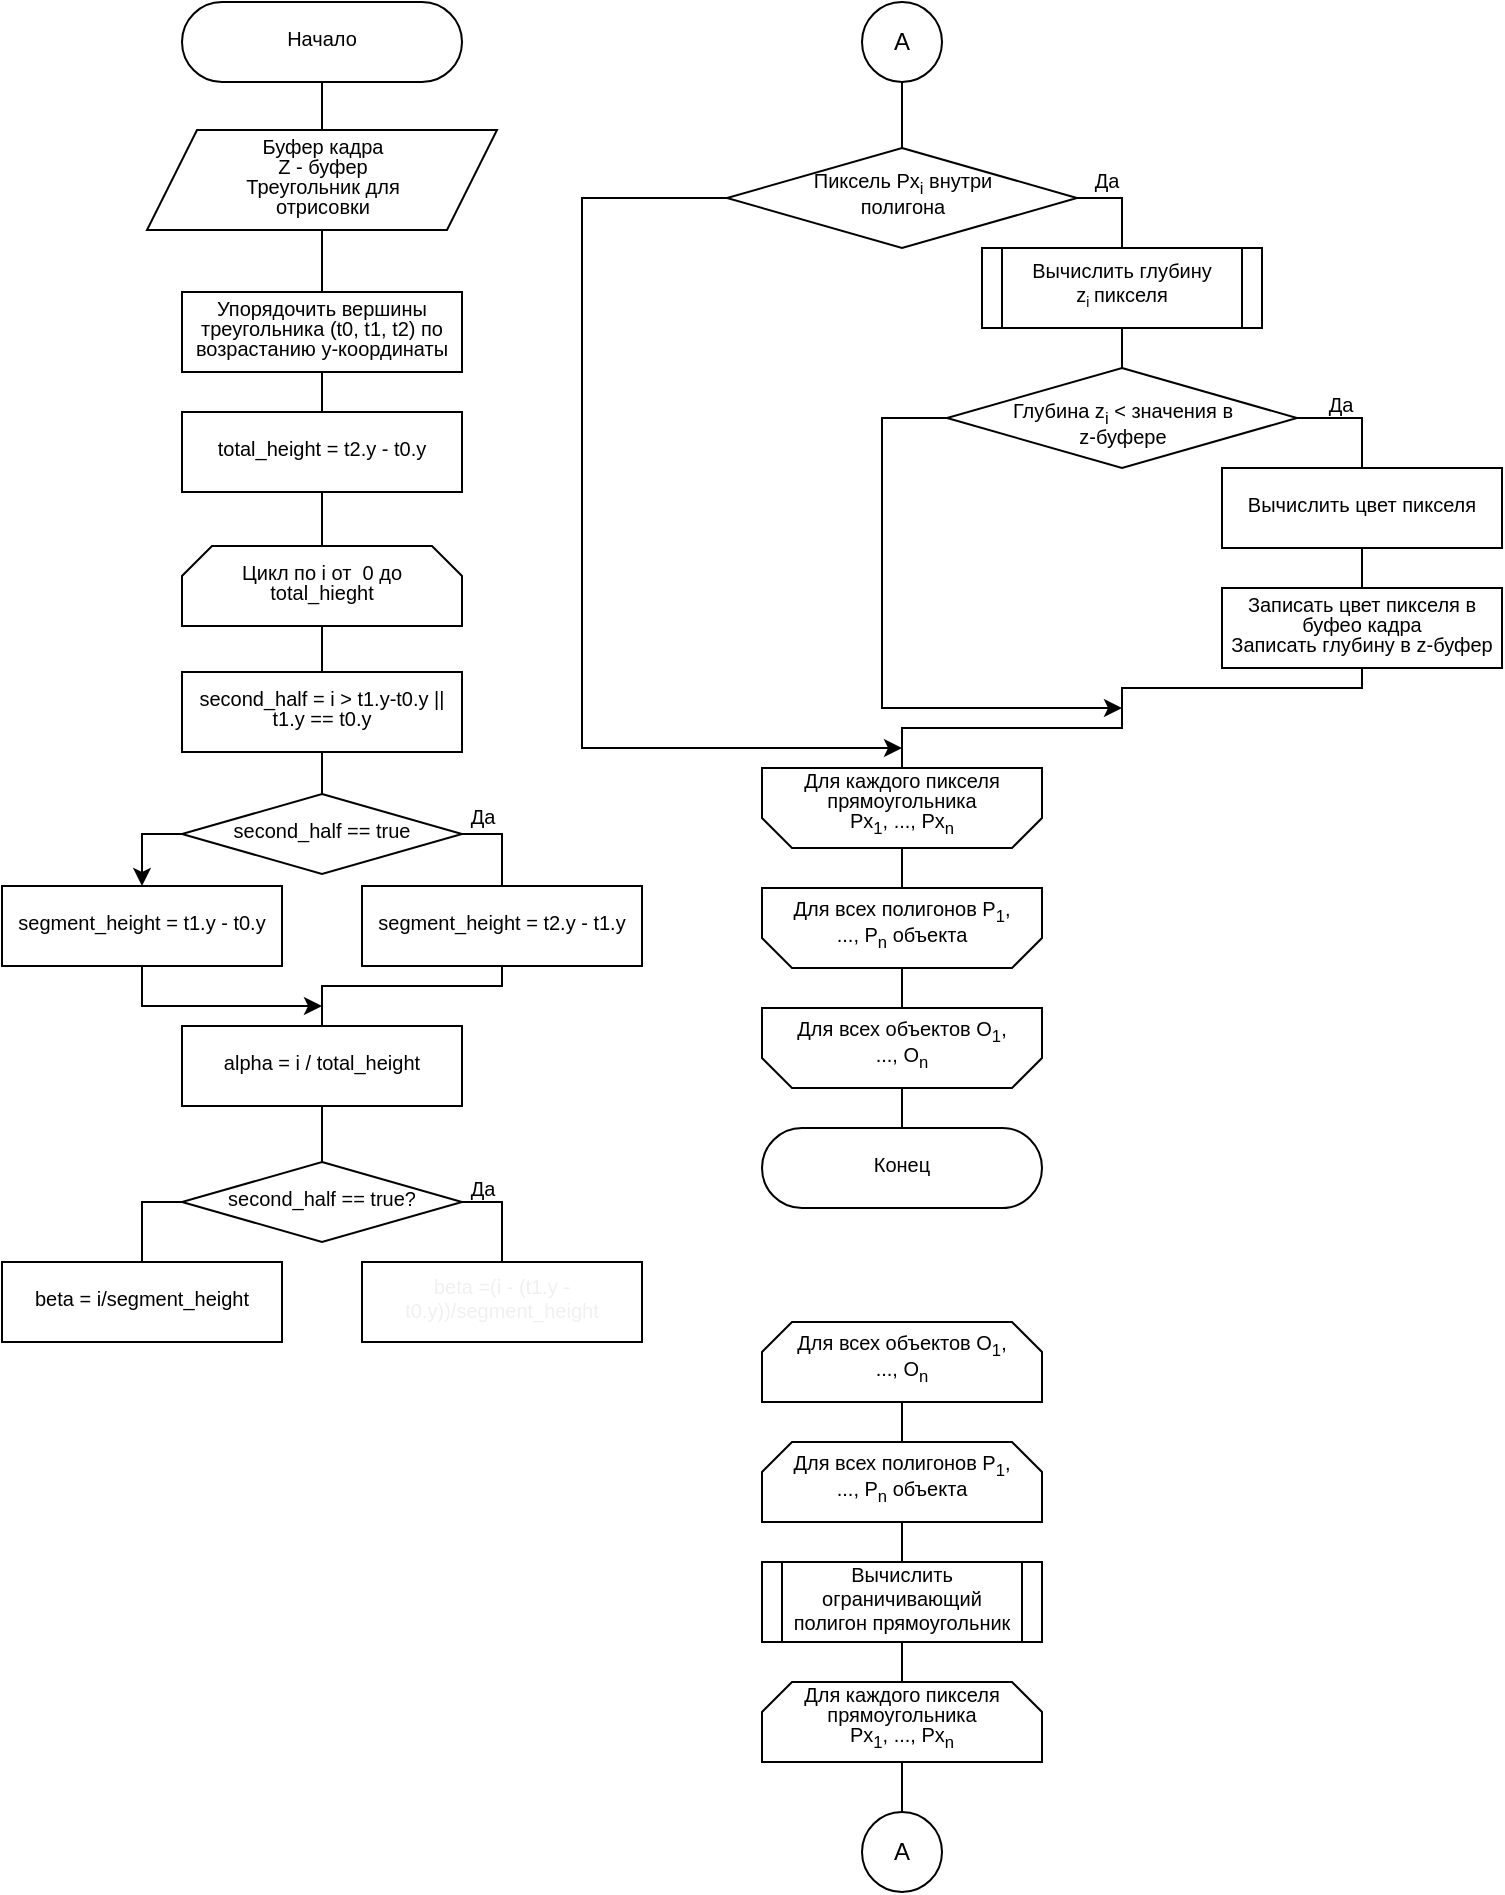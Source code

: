 <mxfile version="24.7.17">
  <diagram id="C5RBs43oDa-KdzZeNtuy" name="Page-1">
    <mxGraphModel dx="1027" dy="383" grid="1" gridSize="10" guides="1" tooltips="1" connect="1" arrows="1" fold="1" page="1" pageScale="1" pageWidth="827" pageHeight="1169" math="0" shadow="0">
      <root>
        <mxCell id="WIyWlLk6GJQsqaUBKTNV-0" />
        <mxCell id="WIyWlLk6GJQsqaUBKTNV-1" parent="WIyWlLk6GJQsqaUBKTNV-0" />
        <mxCell id="rQnEvrApPPzfNtwEVzKc-2" value="" style="edgeStyle=orthogonalEdgeStyle;rounded=0;orthogonalLoop=1;jettySize=auto;html=1;fontFamily=Helvetica;endArrow=none;endFill=0;" parent="WIyWlLk6GJQsqaUBKTNV-1" source="rQnEvrApPPzfNtwEVzKc-0" target="rQnEvrApPPzfNtwEVzKc-1" edge="1">
          <mxGeometry relative="1" as="geometry" />
        </mxCell>
        <mxCell id="rQnEvrApPPzfNtwEVzKc-0" value="&lt;p style=&quot;line-height: 1 ; font-size: 10px&quot;&gt;Начало&lt;/p&gt;" style="shape=stencil(vZXxboMgEMafhj9dUNwDLG57j9NelRTBIKv27YegWdHq1s3OmJD7Dn/3nZyRsKytoEGSUAk1EvZKkiTHkku7WrHySkp92PkwnmJoGyyMF8+gOeQCfaY1Wp2w4wczIrisUHMzZNkboS92z3CzrFBSWghXsg0yV3kLAy7ts7T3sLH8JYgay6/RoB5NepUk7z/HPj0/Bhw/yG+Indzv7nc/cOg4ftTB7QaOf49lmVXWhptlORSnUqsPebhp5siFKJRQ2oZ+dbVIwuh4bTfTwPDhLRJTulZn/OpydizpJntCgC5WCWOkZ1l9CWMBusTIgqKjgDJ4m22H2CzlPoKet5FWBoaXGlTbtiu4vOo4vm34jo7nhPQPPdN/6fmuU3bTuxgip65Mrp1ZpfGbkfa/hY2qqxtc6UUFp/o/mBM+AQ==);whiteSpace=wrap;html=1;aspect=fixed;fontFamily=Helvetica;fontSize=10;spacingBottom=4;" parent="WIyWlLk6GJQsqaUBKTNV-1" vertex="1">
          <mxGeometry x="80" y="40" width="140" height="40" as="geometry" />
        </mxCell>
        <mxCell id="rQnEvrApPPzfNtwEVzKc-1" value="&lt;p style=&quot;line-height: 1&quot;&gt;Буфер кадра&lt;br&gt;Z - буфер&lt;br&gt;Треугольник для &lt;br&gt;отрисовки&lt;/p&gt;" style="shape=stencil(tZRtboQgEIZPw99GYXuAxrb3mMXZShbBAN1tb78jaLvWjzZWjQmZd/CZF0ZgovAVNMh4ZqBGJp4Z5yUEoIG0KgmHLIXXFOZ9DL5BGZJ4AafgqDFlfHD2jFdVhg6hTIVOhTYrXlj2RHPaVxTSGkMQZY0fZO7yBANl6NvsI8G68p+DqCF+jQFdZzKpjL/+HfvwuA8438nvENu739zvduCh43yvxm0GztdjRUHK3M8tiiPI85uz76acNHNSWkurraMwjbEW4yLrnuXFNNAevFGiT9f2gt+rnD5P0+ieoJW5I3zdCP9A/HBxWMFYQ5DaelzYSdJHmxnVmQ5S76zDX1qbrseFqrMTYulRhaimizwKNw==);whiteSpace=wrap;html=1;aspect=fixed;fontFamily=Helvetica;fontSize=10;spacingBottom=4;" parent="WIyWlLk6GJQsqaUBKTNV-1" vertex="1">
          <mxGeometry x="62.5" y="104" width="175" height="50" as="geometry" />
        </mxCell>
        <mxCell id="iKR6BXr1hHKQpsy8EKb4-1" value="" style="edgeStyle=orthogonalEdgeStyle;rounded=0;orthogonalLoop=1;jettySize=auto;html=1;endArrow=none;endFill=0;fontFamily=Helvetica;exitX=0.5;exitY=1;exitDx=0;exitDy=0;" edge="1" parent="WIyWlLk6GJQsqaUBKTNV-1" source="rQnEvrApPPzfNtwEVzKc-1" target="iKR6BXr1hHKQpsy8EKb4-0">
          <mxGeometry relative="1" as="geometry">
            <mxPoint x="150" y="290" as="sourcePoint" />
          </mxGeometry>
        </mxCell>
        <mxCell id="rQnEvrApPPzfNtwEVzKc-42" value="" style="edgeStyle=orthogonalEdgeStyle;rounded=0;orthogonalLoop=1;jettySize=auto;html=1;fontFamily=Helvetica;endArrow=none;endFill=0;" parent="WIyWlLk6GJQsqaUBKTNV-1" source="rQnEvrApPPzfNtwEVzKc-39" target="rQnEvrApPPzfNtwEVzKc-41" edge="1">
          <mxGeometry relative="1" as="geometry" />
        </mxCell>
        <mxCell id="rQnEvrApPPzfNtwEVzKc-39" value="&lt;p style=&quot;line-height: 1&quot;&gt;Для всех объектов O&lt;sub&gt;1&lt;/sub&gt;, ..., O&lt;sub&gt;n&lt;/sub&gt;&lt;/p&gt;" style="strokeWidth=1;html=1;shape=stencil(rVXBUoMwFPyaXJmQ1EOPivXoxYPnlD5LpiEvE7C1f2/gwQgCbU1lmIG3C7t5ZBOYzKpCOWCCW1UCk89MCIPonmCvbbgPREHoilN5ojLta1U5yGsCj8prtTVATFV7PMBJ7+pOQtsCvK4bVm4YfwzPNKfMcrQ2iGi01YgZ8EFMaRve5V8kxpMHsjl3NVUuOJRQgx+hP829EsDES7RTepvTW4TTuKPe95rT+9+d0jinTczX478mKknXN85VRGM8WUfbLXQns4AsRVRmW5Uf9h4/7W52kB/amBwN+lDStTVjQvLuuNykU83ymRA9XeIRBtM6uybmpXsFo+1QQdwv0W8N5/Gg7tFYRYzjvxWi+oj4mrnBCi4kIuCTULToQhJDBtHDlYjSZr2U/olAi9KvowW+AQ==);whiteSpace=wrap;fontSize=10;fontFamily=Helvetica;spacingLeft=10;spacingRight=10;spacingBottom=4;aspect=fixed;" parent="WIyWlLk6GJQsqaUBKTNV-1" vertex="1">
          <mxGeometry x="370" y="700" width="140" height="40" as="geometry" />
        </mxCell>
        <mxCell id="rQnEvrApPPzfNtwEVzKc-44" value="" style="edgeStyle=orthogonalEdgeStyle;rounded=0;orthogonalLoop=1;jettySize=auto;html=1;fontFamily=Helvetica;endArrow=none;endFill=0;" parent="WIyWlLk6GJQsqaUBKTNV-1" source="rQnEvrApPPzfNtwEVzKc-41" target="rQnEvrApPPzfNtwEVzKc-43" edge="1">
          <mxGeometry relative="1" as="geometry" />
        </mxCell>
        <mxCell id="rQnEvrApPPzfNtwEVzKc-41" value="&lt;p style=&quot;line-height: 1&quot;&gt;Для всех полигонов P&lt;sub&gt;1&lt;/sub&gt;, ..., P&lt;sub&gt;n&lt;/sub&gt; объекта&lt;/p&gt;" style="strokeWidth=1;html=1;shape=stencil(rVXBUoMwFPyaXJmQ1EOPivXoxYPnlD5LpiEvE7C1f2/gwQgCbU1lmIG3C7t5ZBOYzKpCOWCCW1UCk89MCIPonmCvbbgPREHoilN5ojLta1U5yGsCj8prtTVATFV7PMBJ7+pOQtsCvK4bVm4YfwzPNKfMcrQ2iGi01YgZ8EFMaRve5V8kxpMHsjl3NVUuOJRQgx+hP829EsDES7RTepvTW4TTuKPe95rT+9+d0jinTczX478mKknXN85VRGM8WUfbLXQns4AsRVRmW5Uf9h4/7W52kB/amBwN+lDStTVjQvLuuNykU83ymRA9XeIRBtM6uybmpXsFo+1QQdwv0W8N5/Gg7tFYRYzjvxWi+oj4mrnBCi4kIuCTULToQhJDBtHDlYjSZr2U/olAi9KvowW+AQ==);whiteSpace=wrap;fontSize=10;fontFamily=Helvetica;spacingLeft=10;spacingRight=10;spacingBottom=4;aspect=fixed;" parent="WIyWlLk6GJQsqaUBKTNV-1" vertex="1">
          <mxGeometry x="370" y="760" width="140" height="40" as="geometry" />
        </mxCell>
        <mxCell id="rQnEvrApPPzfNtwEVzKc-46" value="" style="edgeStyle=orthogonalEdgeStyle;rounded=0;orthogonalLoop=1;jettySize=auto;html=1;fontFamily=Helvetica;endArrow=none;endFill=0;" parent="WIyWlLk6GJQsqaUBKTNV-1" source="rQnEvrApPPzfNtwEVzKc-43" target="rQnEvrApPPzfNtwEVzKc-45" edge="1">
          <mxGeometry relative="1" as="geometry" />
        </mxCell>
        <mxCell id="rQnEvrApPPzfNtwEVzKc-43" value="Вычислить ограничивающий полигон прямоугольник" style="shape=stencil(tVVRboQgED0Nvw1Ce4DGtvdg2Wkli0CA7ra37wiSrFHcdqvGxMx78uYN4yDhbeiEA8KoET0Q/kIYcx6ctxJCwACZLsOPNIeXHDYlFsGBjBk8C6/EQUNmQvT2BBd1jKOEMh14FQeWvxL6jO8MN2+lNQZFlDVhwlzxKCaUwbX0K4uN6b8nkUP9HiL40WRGCXv7vezD0z7CzU5+p7LF/eZ+txOeOm72atxmws39srxFpPZx8/Yg5OnD209zXDTzrrSWVluPYX6mXIRxOl7rxTgxDN6MKLQfxnZ9nG6Mfi0x4rPcCa0UjKVaDzd2Ip8m95fb2zNcNXWx3mXpoqCVqSus70nFBP+/C/4XG8utKVx1h9OyWYsSmn8fCfgB);whiteSpace=wrap;html=1;aspect=fixed;fontFamily=Helvetica;fontSize=10;spacingBottom=4;rounded=0;shadow=0;sketch=0;spacingLeft=10;spacingRight=10;" parent="WIyWlLk6GJQsqaUBKTNV-1" vertex="1">
          <mxGeometry x="370" y="820" width="140" height="40" as="geometry" />
        </mxCell>
        <mxCell id="1Z6mOhv6db1MXlQOlNxr-1" value="" style="edgeStyle=orthogonalEdgeStyle;rounded=0;orthogonalLoop=1;jettySize=auto;html=1;endArrow=none;endFill=0;fontFamily=Helvetica;" parent="WIyWlLk6GJQsqaUBKTNV-1" source="rQnEvrApPPzfNtwEVzKc-45" target="1Z6mOhv6db1MXlQOlNxr-0" edge="1">
          <mxGeometry relative="1" as="geometry" />
        </mxCell>
        <mxCell id="rQnEvrApPPzfNtwEVzKc-45" value="&lt;p style=&quot;line-height: 1&quot;&gt;Для каждого пикселя прямоугольника &lt;br&gt;Px&lt;sub&gt;1&lt;/sub&gt;, ..., Px&lt;sub&gt;n&lt;/sub&gt;&lt;/p&gt;" style="strokeWidth=1;html=1;shape=stencil(rVXBUoMwFPyaXJmQ1EOPivXoxYPnlD5LpiEvE7C1f2/gwQgCbU1lmIG3C7t5ZBOYzKpCOWCCW1UCk89MCIPonmCvbbgPREHoilN5ojLta1U5yGsCj8prtTVATFV7PMBJ7+pOQtsCvK4bVm4YfwzPNKfMcrQ2iGi01YgZ8EFMaRve5V8kxpMHsjl3NVUuOJRQgx+hP829EsDES7RTepvTW4TTuKPe95rT+9+d0jinTczX478mKknXN85VRGM8WUfbLXQns4AsRVRmW5Uf9h4/7W52kB/amBwN+lDStTVjQvLuuNykU83ymRA9XeIRBtM6uybmpXsFo+1QQdwv0W8N5/Gg7tFYRYzjvxWi+oj4mrnBCi4kIuCTULToQhJDBtHDlYjSZr2U/olAi9KvowW+AQ==);whiteSpace=wrap;fontSize=10;fontFamily=Helvetica;spacingLeft=10;spacingRight=10;spacingBottom=4;aspect=fixed;" parent="WIyWlLk6GJQsqaUBKTNV-1" vertex="1">
          <mxGeometry x="370" y="880" width="140" height="40" as="geometry" />
        </mxCell>
        <mxCell id="rQnEvrApPPzfNtwEVzKc-50" value="" style="edgeStyle=orthogonalEdgeStyle;rounded=0;orthogonalLoop=1;jettySize=auto;html=1;exitX=1;exitY=0.5;exitDx=0;exitDy=0;fontFamily=Helvetica;endArrow=none;endFill=0;" parent="WIyWlLk6GJQsqaUBKTNV-1" source="rQnEvrApPPzfNtwEVzKc-47" target="rQnEvrApPPzfNtwEVzKc-49" edge="1">
          <mxGeometry relative="1" as="geometry" />
        </mxCell>
        <mxCell id="rQnEvrApPPzfNtwEVzKc-47" value="&lt;p style=&quot;line-height: 1&quot;&gt;Пиксель Px&lt;sub&gt;i&lt;/sub&gt;&amp;nbsp;внутри полигона&lt;/p&gt;" style="shape=stencil(tZTdboQgEIWfhtsGYZu9bmz7HixOK1kEA3S3ffsdAdu1/rQxakx0zuA3B0YgvPS1aIEwakQDhD8TxiqQyitr8BX1OokHmsJrCos+Fr4FGZJ4EU6Jk4aU8cHZM1xVFTJCmRqcCl2WvxD6hGO6m5fSGoMQLOkHmbs8woQy+C39TLBc/msQtchvIIDLJpNK2Ov/sQ+P+4CLnfwOsb37zf1uBx46LvZq3GbgYj2Wl6jM/dy8PAl5fnf2w1STZt6U1tJq6zBMz1iLME7ztTyZVnQbb5To0429wM8sj5P7aRrdE7Qyd4TvEyEj1jB+uTisQKwxIbX1sLCSqI8WM6ozHcTeWQd/tDYdjwtVZwfE0qMKUU2HeRRu);whiteSpace=wrap;html=1;aspect=fixed;fontFamily=Helvetica;fontSize=10;spacingBottom=4;rounded=0;shadow=0;sketch=0;spacingLeft=20;spacingRight=20;" parent="WIyWlLk6GJQsqaUBKTNV-1" vertex="1">
          <mxGeometry x="352.5" y="113" width="175" height="50" as="geometry" />
        </mxCell>
        <mxCell id="rQnEvrApPPzfNtwEVzKc-52" value="" style="edgeStyle=orthogonalEdgeStyle;rounded=0;orthogonalLoop=1;jettySize=auto;html=1;fontFamily=Helvetica;endArrow=none;endFill=0;" parent="WIyWlLk6GJQsqaUBKTNV-1" source="rQnEvrApPPzfNtwEVzKc-49" target="rQnEvrApPPzfNtwEVzKc-51" edge="1">
          <mxGeometry relative="1" as="geometry" />
        </mxCell>
        <mxCell id="rQnEvrApPPzfNtwEVzKc-49" value="Вычислить глубину z&lt;span style=&quot;font-size: 8.333px;&quot;&gt;&lt;sub&gt;i&lt;/sub&gt;&amp;nbsp;&lt;/span&gt;&lt;font style=&quot;font-size: 10px;&quot;&gt;пикселя&lt;/font&gt;" style="shape=stencil(tVVRboQgED0Nvw1Ce4DGtvdg2Wkli0CA7ra37wiSrFHcdqvGxMx78uYN4yDhbeiEA8KoET0Q/kIYcx6ctxJCwACZLsOPNIeXHDYlFsGBjBk8C6/EQUNmQvT2BBd1jKOEMh14FQeWvxL6jO8MN2+lNQZFlDVhwlzxKCaUwbX0K4uN6b8nkUP9HiL40WRGCXv7vezD0z7CzU5+p7LF/eZ+txOeOm72atxmws39srxFpPZx8/Yg5OnD209zXDTzrrSWVluPYX6mXIRxOl7rxTgxDN6MKLQfxnZ9nG6Mfi0x4rPcCa0UjKVaDzd2Ip8m95fb2zNcNXWx3mXpoqCVqSus70nFBP+/C/4XG8utKVx1h9OyWYsSmn8fCfgB);whiteSpace=wrap;html=1;aspect=fixed;fontFamily=Helvetica;fontSize=10;spacingBottom=4;rounded=0;shadow=0;sketch=0;spacingLeft=10;spacingRight=10;" parent="WIyWlLk6GJQsqaUBKTNV-1" vertex="1">
          <mxGeometry x="480" y="163" width="140" height="40" as="geometry" />
        </mxCell>
        <mxCell id="rQnEvrApPPzfNtwEVzKc-54" value="" style="edgeStyle=orthogonalEdgeStyle;rounded=0;orthogonalLoop=1;jettySize=auto;html=1;exitX=1;exitY=0.5;exitDx=0;exitDy=0;fontFamily=Helvetica;endArrow=none;endFill=0;" parent="WIyWlLk6GJQsqaUBKTNV-1" source="rQnEvrApPPzfNtwEVzKc-51" target="rQnEvrApPPzfNtwEVzKc-53" edge="1">
          <mxGeometry relative="1" as="geometry" />
        </mxCell>
        <mxCell id="rQnEvrApPPzfNtwEVzKc-51" value="&lt;p style=&quot;line-height: 1&quot;&gt;&lt;br&gt;Глубина z&lt;span style=&quot;&quot;&gt;&lt;sub&gt;i&lt;/sub&gt;&amp;nbsp;&amp;lt; значения в &lt;br&gt;z-буфере&lt;/span&gt;&lt;/p&gt;" style="shape=stencil(tZTdboQgEIWfhtsGYZu9bmz7HixOK1kEA3S3ffsdAdu1/rQxakx0zuA3B0YgvPS1aIEwakQDhD8TxiqQyitr8BX1OokHmsJrCos+Fr4FGZJ4EU6Jk4aU8cHZM1xVFTJCmRqcCl2WvxD6hGO6m5fSGoMQLOkHmbs8woQy+C39TLBc/msQtchvIIDLJpNK2Ov/sQ+P+4CLnfwOsb37zf1uBx46LvZq3GbgYj2Wl6jM/dy8PAl5fnf2w1STZt6U1tJq6zBMz1iLME7ztTyZVnQbb5To0429wM8sj5P7aRrdE7Qyd4TvEyEj1jB+uTisQKwxIbX1sLCSqI8WM6ozHcTeWQd/tDYdjwtVZwfE0qMKUU2HeRRu);whiteSpace=wrap;html=1;aspect=fixed;fontFamily=Helvetica;fontSize=10;spacingBottom=4;rounded=0;shadow=0;sketch=0;spacingLeft=20;spacingRight=20;" parent="WIyWlLk6GJQsqaUBKTNV-1" vertex="1">
          <mxGeometry x="462.5" y="223" width="175" height="50" as="geometry" />
        </mxCell>
        <mxCell id="rQnEvrApPPzfNtwEVzKc-56" value="" style="edgeStyle=orthogonalEdgeStyle;rounded=0;orthogonalLoop=1;jettySize=auto;html=1;fontFamily=Helvetica;endArrow=none;endFill=0;" parent="WIyWlLk6GJQsqaUBKTNV-1" source="rQnEvrApPPzfNtwEVzKc-53" target="rQnEvrApPPzfNtwEVzKc-55" edge="1">
          <mxGeometry relative="1" as="geometry" />
        </mxCell>
        <mxCell id="rQnEvrApPPzfNtwEVzKc-53" value="&lt;p style=&quot;line-height: 1&quot;&gt;Вычислить цвет пикселя&lt;/p&gt;" style="shape=stencil(tVTRboMwDPyavFYh2T5gYtt/pKlXotIkcrJ1/fuaGKQiBq0mQEjgu3B3Bhyh69SYCEJJb84g9LtQKmKwkBLdEdww9iK5vHBZDbVJEWxm8MegM/sWmEkZwwku7pB7CecbQJc7Vn8I+UZrulPXNnhPIi74NGLueBIzztOz8pfFevvrqIqkf4YM2IdkVKjP52V3r9sIVxvlHcsO6VfPu57wOHG11YdbTbj6v6yuCZn7uXW9N/Z0xPDtD3+G+XJta0MbkEq+Fi+htOyP5Wai6QZvQgw0dmO7PE4PRn/OmPCJd0FnGqZWA8KDN8G7yYLr7IJiPXEoKG99BbgB);whiteSpace=wrap;html=1;aspect=fixed;fontFamily=Helvetica;fontSize=10;spacingBottom=4;" parent="WIyWlLk6GJQsqaUBKTNV-1" vertex="1">
          <mxGeometry x="600" y="273" width="140" height="40" as="geometry" />
        </mxCell>
        <mxCell id="rQnEvrApPPzfNtwEVzKc-55" value="&lt;p style=&quot;line-height: 1&quot;&gt;Записать цвет пикселя в буфео кадра&lt;br&gt;Записать глубину в z-буфер&lt;/p&gt;" style="shape=stencil(tVTRboMwDPyavFYh2T5gYtt/pKlXotIkcrJ1/fuaGKQiBq0mQEjgu3B3Bhyh69SYCEJJb84g9LtQKmKwkBLdEdww9iK5vHBZDbVJEWxm8MegM/sWmEkZwwku7pB7CecbQJc7Vn8I+UZrulPXNnhPIi74NGLueBIzztOz8pfFevvrqIqkf4YM2IdkVKjP52V3r9sIVxvlHcsO6VfPu57wOHG11YdbTbj6v6yuCZn7uXW9N/Z0xPDtD3+G+XJta0MbkEq+Fi+htOyP5Wai6QZvQgw0dmO7PE4PRn/OmPCJd0FnGqZWA8KDN8G7yYLr7IJiPXEoKG99BbgB);whiteSpace=wrap;html=1;aspect=fixed;fontFamily=Helvetica;fontSize=10;spacingBottom=4;" parent="WIyWlLk6GJQsqaUBKTNV-1" vertex="1">
          <mxGeometry x="600" y="333" width="140" height="40" as="geometry" />
        </mxCell>
        <mxCell id="rQnEvrApPPzfNtwEVzKc-59" value="" style="edgeStyle=orthogonalEdgeStyle;rounded=0;orthogonalLoop=1;jettySize=auto;html=1;fontFamily=Helvetica;endArrow=none;endFill=0;" parent="WIyWlLk6GJQsqaUBKTNV-1" source="rQnEvrApPPzfNtwEVzKc-57" target="rQnEvrApPPzfNtwEVzKc-58" edge="1">
          <mxGeometry relative="1" as="geometry" />
        </mxCell>
        <mxCell id="rQnEvrApPPzfNtwEVzKc-57" value="&lt;p style=&quot;line-height: 1&quot;&gt;Для каждого пикселя прямоугольника&lt;br&gt;Px&lt;sub&gt;1&lt;/sub&gt;, ..., Px&lt;sub&gt;n&lt;/sub&gt;&lt;br&gt;&lt;/p&gt;" style="strokeWidth=1;html=1;shape=stencil(rVTBUoMwEP2aXJmQtDN6dBCPvXjwnNJVMk2zTMBW/96FBS0itEYZZmDfwnt52d0IndWlqUAo6c0BhL4XSjnEKvc7eiO4ZGwlOTxxmA6xqSsoGgaPJlizdcCZugm4h5PdNT2F9SUE27RZnQt5R9+0t84K9J5ILPp6lDnLE5mxnv6Vb0wmkzXLvPcxRxUpHKCBMEK/rG0YEOohWim9TukxQmnsaNC9pPT0e6U0TimP2T35rVDJzZU7uIkwJpPbaLkZdzojZK5FdbY1xf4l4CvNy0+LfLbOFegwUMjPTkwoLftr2WRl2vGZJIb0AY8w20BLzAOBs/6M4HOs/49CrSM41LiIq5h1/J0ixkjhsIaFehI+KWmHzvQRdRAGuNBgfNTO9e6EoEP52O+ADw==);whiteSpace=wrap;fontSize=10;fontFamily=Helvetica;spacingLeft=10;spacingRight=10;spacingBottom=4;aspect=fixed;" parent="WIyWlLk6GJQsqaUBKTNV-1" vertex="1">
          <mxGeometry x="370" y="423" width="140" height="40" as="geometry" />
        </mxCell>
        <mxCell id="rQnEvrApPPzfNtwEVzKc-61" value="" style="edgeStyle=orthogonalEdgeStyle;rounded=0;orthogonalLoop=1;jettySize=auto;html=1;fontFamily=Helvetica;endArrow=none;endFill=0;" parent="WIyWlLk6GJQsqaUBKTNV-1" source="rQnEvrApPPzfNtwEVzKc-58" target="rQnEvrApPPzfNtwEVzKc-60" edge="1">
          <mxGeometry relative="1" as="geometry" />
        </mxCell>
        <mxCell id="rQnEvrApPPzfNtwEVzKc-58" value="&lt;p style=&quot;line-height: 1&quot;&gt;Для всех полигонов P&lt;sub&gt;1&lt;/sub&gt;, ..., P&lt;sub&gt;n&lt;/sub&gt;&amp;nbsp;объекта&lt;br&gt;&lt;/p&gt;" style="strokeWidth=1;html=1;shape=stencil(rVTBUoMwEP2aXJmQtDN6dBCPvXjwnNJVMk2zTMBW/96FBS0itEYZZmDfwnt52d0IndWlqUAo6c0BhL4XSjnEKvc7eiO4ZGwlOTxxmA6xqSsoGgaPJlizdcCZugm4h5PdNT2F9SUE27RZnQt5R9+0t84K9J5ILPp6lDnLE5mxnv6Vb0wmkzXLvPcxRxUpHKCBMEK/rG0YEOohWim9TukxQmnsaNC9pPT0e6U0TimP2T35rVDJzZU7uIkwJpPbaLkZdzojZK5FdbY1xf4l4CvNy0+LfLbOFegwUMjPTkwoLftr2WRl2vGZJIb0AY8w20BLzAOBs/6M4HOs/49CrSM41LiIq5h1/J0ixkjhsIaFehI+KWmHzvQRdRAGuNBgfNTO9e6EoEP52O+ADw==);whiteSpace=wrap;fontSize=10;fontFamily=Helvetica;spacingLeft=10;spacingRight=10;spacingBottom=4;aspect=fixed;" parent="WIyWlLk6GJQsqaUBKTNV-1" vertex="1">
          <mxGeometry x="370" y="483" width="140" height="40" as="geometry" />
        </mxCell>
        <mxCell id="rQnEvrApPPzfNtwEVzKc-67" value="" style="edgeStyle=orthogonalEdgeStyle;rounded=0;orthogonalLoop=1;jettySize=auto;html=1;fontFamily=Helvetica;endArrow=none;endFill=0;" parent="WIyWlLk6GJQsqaUBKTNV-1" source="rQnEvrApPPzfNtwEVzKc-60" target="rQnEvrApPPzfNtwEVzKc-66" edge="1">
          <mxGeometry relative="1" as="geometry" />
        </mxCell>
        <mxCell id="rQnEvrApPPzfNtwEVzKc-60" value="&lt;p style=&quot;line-height: 1&quot;&gt;Для всех объектов O&lt;sub&gt;1&lt;/sub&gt;, ..., O&lt;sub&gt;n&lt;/sub&gt;&lt;br&gt;&lt;/p&gt;" style="strokeWidth=1;html=1;shape=stencil(rVTBUoMwEP2aXJmQtDN6dBCPvXjwnNJVMk2zTMBW/96FBS0itEYZZmDfwnt52d0IndWlqUAo6c0BhL4XSjnEKvc7eiO4ZGwlOTxxmA6xqSsoGgaPJlizdcCZugm4h5PdNT2F9SUE27RZnQt5R9+0t84K9J5ILPp6lDnLE5mxnv6Vb0wmkzXLvPcxRxUpHKCBMEK/rG0YEOohWim9TukxQmnsaNC9pPT0e6U0TimP2T35rVDJzZU7uIkwJpPbaLkZdzojZK5FdbY1xf4l4CvNy0+LfLbOFegwUMjPTkwoLftr2WRl2vGZJIb0AY8w20BLzAOBs/6M4HOs/49CrSM41LiIq5h1/J0ixkjhsIaFehI+KWmHzvQRdRAGuNBgfNTO9e6EoEP52O+ADw==);whiteSpace=wrap;fontSize=10;fontFamily=Helvetica;spacingLeft=10;spacingRight=10;spacingBottom=4;aspect=fixed;" parent="WIyWlLk6GJQsqaUBKTNV-1" vertex="1">
          <mxGeometry x="370" y="543" width="140" height="40" as="geometry" />
        </mxCell>
        <mxCell id="rQnEvrApPPzfNtwEVzKc-63" value="" style="endArrow=none;html=1;rounded=0;entryX=0;entryY=0.5;entryDx=0;entryDy=0;fontFamily=Helvetica;startArrow=classic;startFill=1;" parent="WIyWlLk6GJQsqaUBKTNV-1" target="rQnEvrApPPzfNtwEVzKc-51" edge="1">
          <mxGeometry width="50" height="50" relative="1" as="geometry">
            <mxPoint x="550" y="393" as="sourcePoint" />
            <mxPoint x="570" y="483" as="targetPoint" />
            <Array as="points">
              <mxPoint x="430" y="393" />
              <mxPoint x="430" y="248" />
            </Array>
          </mxGeometry>
        </mxCell>
        <mxCell id="rQnEvrApPPzfNtwEVzKc-64" value="" style="endArrow=none;html=1;rounded=0;entryX=0;entryY=0.5;entryDx=0;entryDy=0;fontFamily=Helvetica;endFill=0;startArrow=classic;startFill=1;" parent="WIyWlLk6GJQsqaUBKTNV-1" target="rQnEvrApPPzfNtwEVzKc-47" edge="1">
          <mxGeometry width="50" height="50" relative="1" as="geometry">
            <mxPoint x="440" y="413" as="sourcePoint" />
            <mxPoint x="390" y="373" as="targetPoint" />
            <Array as="points">
              <mxPoint x="280" y="413" />
              <mxPoint x="280" y="138" />
            </Array>
          </mxGeometry>
        </mxCell>
        <mxCell id="rQnEvrApPPzfNtwEVzKc-66" value="&lt;p style=&quot;line-height: 1 ; font-size: 10px&quot;&gt;Конец&lt;/p&gt;" style="shape=stencil(vZVhboMwDIVPk59MgbADTGy7h0tdiBoSFLJCb7+QgNZAYesGQwj07PD5mRhBWNaUUCNJqIQKCXslSYLyaK82VHqdUi9bL+NRQ1NjbnzwAprDQaDPNEarM7b8aAYElyVqbvoseyP0xa7pT5blSkoL4Uo2QeYmb2HApX2Wdh42lL8Gqrb8Cg3qwaSPkuT959in533A8U5+Q+zofnO/24FDx/FeG7cZOP49lmU2sjTcLDtAfi60+rBf2j0zJy5EroTSVvq7q0USRodjvZka+g9vlhjTlbrgV5eTbUlX2SMCdL5IGJSeZPU11AJ0gZEFRScBRfA2mxaxnoe7CDreRFoZ6F9qUG3druDypuP4vuEHOp4S0j/0TP+l54d22U3vbIhcdGFy7cwqjd+MtP8trFRdXOBKzyq4qP9/ucAn);whiteSpace=wrap;html=1;aspect=fixed;fontFamily=Helvetica;fontSize=10;spacingBottom=4;" parent="WIyWlLk6GJQsqaUBKTNV-1" vertex="1">
          <mxGeometry x="370" y="603" width="140" height="40" as="geometry" />
        </mxCell>
        <mxCell id="2rqGu9M1nMmLP8H245KY-0" value="&lt;font style=&quot;font-size: 10px;&quot;&gt;Да&lt;/font&gt;" style="text;html=1;align=center;verticalAlign=middle;resizable=0;points=[];autosize=1;strokeColor=none;fillColor=none;fontFamily=Helvetica;" parent="WIyWlLk6GJQsqaUBKTNV-1" vertex="1">
          <mxGeometry x="522" y="114" width="40" height="30" as="geometry" />
        </mxCell>
        <mxCell id="2rqGu9M1nMmLP8H245KY-1" value="&lt;font style=&quot;font-size: 10px;&quot;&gt;Да&lt;/font&gt;" style="text;html=1;align=center;verticalAlign=middle;resizable=0;points=[];autosize=1;strokeColor=none;fillColor=none;fontFamily=Helvetica;" parent="WIyWlLk6GJQsqaUBKTNV-1" vertex="1">
          <mxGeometry x="639" y="226" width="40" height="30" as="geometry" />
        </mxCell>
        <mxCell id="2rqGu9M1nMmLP8H245KY-2" value="" style="endArrow=none;html=1;rounded=0;entryX=0.5;entryY=1;entryDx=0;entryDy=0;exitX=0.5;exitY=0;exitDx=0;exitDy=0;exitPerimeter=0;fontFamily=Helvetica;" parent="WIyWlLk6GJQsqaUBKTNV-1" source="rQnEvrApPPzfNtwEVzKc-57" target="rQnEvrApPPzfNtwEVzKc-55" edge="1">
          <mxGeometry width="50" height="50" relative="1" as="geometry">
            <mxPoint x="500" y="473" as="sourcePoint" />
            <mxPoint x="550" y="423" as="targetPoint" />
            <Array as="points">
              <mxPoint x="440" y="403" />
              <mxPoint x="550" y="403" />
              <mxPoint x="550" y="383" />
              <mxPoint x="670" y="383" />
            </Array>
          </mxGeometry>
        </mxCell>
        <mxCell id="1Z6mOhv6db1MXlQOlNxr-0" value="A" style="ellipse;whiteSpace=wrap;html=1;aspect=fixed;fillColor=none;fontFamily=Helvetica;" parent="WIyWlLk6GJQsqaUBKTNV-1" vertex="1">
          <mxGeometry x="420" y="945" width="40" height="40" as="geometry" />
        </mxCell>
        <mxCell id="1Z6mOhv6db1MXlQOlNxr-4" value="" style="edgeStyle=orthogonalEdgeStyle;rounded=0;orthogonalLoop=1;jettySize=auto;html=1;endArrow=none;endFill=0;fontFamily=Helvetica;" parent="WIyWlLk6GJQsqaUBKTNV-1" source="1Z6mOhv6db1MXlQOlNxr-2" target="rQnEvrApPPzfNtwEVzKc-47" edge="1">
          <mxGeometry relative="1" as="geometry" />
        </mxCell>
        <mxCell id="1Z6mOhv6db1MXlQOlNxr-2" value="A" style="ellipse;whiteSpace=wrap;html=1;aspect=fixed;fillColor=none;fontFamily=Helvetica;" parent="WIyWlLk6GJQsqaUBKTNV-1" vertex="1">
          <mxGeometry x="420" y="40" width="40" height="40" as="geometry" />
        </mxCell>
        <mxCell id="iKR6BXr1hHKQpsy8EKb4-3" value="" style="edgeStyle=orthogonalEdgeStyle;rounded=0;orthogonalLoop=1;jettySize=auto;html=1;endArrow=none;endFill=0;fontFamily=Helvetica;" edge="1" parent="WIyWlLk6GJQsqaUBKTNV-1" source="iKR6BXr1hHKQpsy8EKb4-0" target="iKR6BXr1hHKQpsy8EKb4-2">
          <mxGeometry relative="1" as="geometry" />
        </mxCell>
        <mxCell id="iKR6BXr1hHKQpsy8EKb4-0" value="&lt;p style=&quot;line-height: 1&quot;&gt;Упорядочить вершины треугольника (t0, t1, t2) по возрастанию y-координаты&lt;/p&gt;" style="shape=stencil(tVTRboMwDPyavFYh2T5gYtt/pKlXotIkcrJ1/fuaGKQiBq0mQEjgu3B3Bhyh69SYCEJJb84g9LtQKmKwkBLdEdww9iK5vHBZDbVJEWxm8MegM/sWmEkZwwku7pB7CecbQJc7Vn8I+UZrulPXNnhPIi74NGLueBIzztOz8pfFevvrqIqkf4YM2IdkVKjP52V3r9sIVxvlHcsO6VfPu57wOHG11YdbTbj6v6yuCZn7uXW9N/Z0xPDtD3+G+XJta0MbkEq+Fi+htOyP5Wai6QZvQgw0dmO7PE4PRn/OmPCJd0FnGqZWA8KDN8G7yYLr7IJiPXEoKG99BbgB);whiteSpace=wrap;html=1;aspect=fixed;fontFamily=Helvetica;fontSize=10;spacingBottom=4;" vertex="1" parent="WIyWlLk6GJQsqaUBKTNV-1">
          <mxGeometry x="80" y="185" width="140" height="40" as="geometry" />
        </mxCell>
        <mxCell id="iKR6BXr1hHKQpsy8EKb4-5" value="" style="edgeStyle=orthogonalEdgeStyle;rounded=0;orthogonalLoop=1;jettySize=auto;html=1;endArrow=none;endFill=0;fontFamily=Helvetica;" edge="1" parent="WIyWlLk6GJQsqaUBKTNV-1" source="iKR6BXr1hHKQpsy8EKb4-2" target="iKR6BXr1hHKQpsy8EKb4-4">
          <mxGeometry relative="1" as="geometry" />
        </mxCell>
        <mxCell id="iKR6BXr1hHKQpsy8EKb4-2" value="&lt;p style=&quot;line-height: 1&quot;&gt;total_height = t2.y - t0.y&lt;/p&gt;" style="shape=stencil(tVTRboMwDPyavFYh2T5gYtt/pKlXotIkcrJ1/fuaGKQiBq0mQEjgu3B3Bhyh69SYCEJJb84g9LtQKmKwkBLdEdww9iK5vHBZDbVJEWxm8MegM/sWmEkZwwku7pB7CecbQJc7Vn8I+UZrulPXNnhPIi74NGLueBIzztOz8pfFevvrqIqkf4YM2IdkVKjP52V3r9sIVxvlHcsO6VfPu57wOHG11YdbTbj6v6yuCZn7uXW9N/Z0xPDtD3+G+XJta0MbkEq+Fi+htOyP5Wai6QZvQgw0dmO7PE4PRn/OmPCJd0FnGqZWA8KDN8G7yYLr7IJiPXEoKG99BbgB);whiteSpace=wrap;html=1;aspect=fixed;fontFamily=Helvetica;fontSize=10;spacingBottom=4;" vertex="1" parent="WIyWlLk6GJQsqaUBKTNV-1">
          <mxGeometry x="80" y="245" width="140" height="40" as="geometry" />
        </mxCell>
        <mxCell id="iKR6BXr1hHKQpsy8EKb4-8" value="" style="edgeStyle=orthogonalEdgeStyle;rounded=0;orthogonalLoop=1;jettySize=auto;html=1;endArrow=none;endFill=0;fontFamily=Helvetica;" edge="1" parent="WIyWlLk6GJQsqaUBKTNV-1" source="iKR6BXr1hHKQpsy8EKb4-4" target="iKR6BXr1hHKQpsy8EKb4-7">
          <mxGeometry relative="1" as="geometry" />
        </mxCell>
        <mxCell id="iKR6BXr1hHKQpsy8EKb4-4" value="&lt;p style=&quot;line-height: 1&quot;&gt;Цикл по i от&amp;nbsp; 0 до total_hieght&lt;/p&gt;" style="strokeWidth=1;html=1;shape=stencil(rVXBUoMwFPyaXJmQ1EOPivXoxYPnlD5LpiEvE7C1f2/gwQgCbU1lmIG3C7t5ZBOYzKpCOWCCW1UCk89MCIPonmCvbbgPREHoilN5ojLta1U5yGsCj8prtTVATFV7PMBJ7+pOQtsCvK4bVm4YfwzPNKfMcrQ2iGi01YgZ8EFMaRve5V8kxpMHsjl3NVUuOJRQgx+hP829EsDES7RTepvTW4TTuKPe95rT+9+d0jinTczX478mKknXN85VRGM8WUfbLXQns4AsRVRmW5Uf9h4/7W52kB/amBwN+lDStTVjQvLuuNykU83ymRA9XeIRBtM6uybmpXsFo+1QQdwv0W8N5/Gg7tFYRYzjvxWi+oj4mrnBCi4kIuCTULToQhJDBtHDlYjSZr2U/olAi9KvowW+AQ==);whiteSpace=wrap;fontSize=10;fontFamily=Helvetica;spacingLeft=10;spacingRight=10;spacingBottom=4;aspect=fixed;" vertex="1" parent="WIyWlLk6GJQsqaUBKTNV-1">
          <mxGeometry x="80" y="312" width="140" height="40" as="geometry" />
        </mxCell>
        <mxCell id="iKR6BXr1hHKQpsy8EKb4-10" value="" style="edgeStyle=orthogonalEdgeStyle;rounded=0;orthogonalLoop=1;jettySize=auto;html=1;endArrow=none;endFill=0;fontFamily=Helvetica;" edge="1" parent="WIyWlLk6GJQsqaUBKTNV-1" source="iKR6BXr1hHKQpsy8EKb4-7" target="iKR6BXr1hHKQpsy8EKb4-9">
          <mxGeometry relative="1" as="geometry" />
        </mxCell>
        <mxCell id="iKR6BXr1hHKQpsy8EKb4-7" value="&lt;p style=&quot;line-height: 1&quot;&gt;second_half = i &amp;gt; t1.y-t0.y || &lt;br&gt;t1.y == t0.y&lt;/p&gt;" style="shape=stencil(tVTRboMwDPyavFYh2T5gYtt/pKlXotIkcrJ1/fuaGKQiBq0mQEjgu3B3Bhyh69SYCEJJb84g9LtQKmKwkBLdEdww9iK5vHBZDbVJEWxm8MegM/sWmEkZwwku7pB7CecbQJc7Vn8I+UZrulPXNnhPIi74NGLueBIzztOz8pfFevvrqIqkf4YM2IdkVKjP52V3r9sIVxvlHcsO6VfPu57wOHG11YdbTbj6v6yuCZn7uXW9N/Z0xPDtD3+G+XJta0MbkEq+Fi+htOyP5Wai6QZvQgw0dmO7PE4PRn/OmPCJd0FnGqZWA8KDN8G7yYLr7IJiPXEoKG99BbgB);whiteSpace=wrap;html=1;aspect=fixed;fontFamily=Helvetica;fontSize=10;spacingBottom=4;" vertex="1" parent="WIyWlLk6GJQsqaUBKTNV-1">
          <mxGeometry x="80" y="375" width="140" height="40" as="geometry" />
        </mxCell>
        <mxCell id="iKR6BXr1hHKQpsy8EKb4-13" value="" style="edgeStyle=orthogonalEdgeStyle;rounded=0;orthogonalLoop=1;jettySize=auto;html=1;exitX=0;exitY=0.5;exitDx=0;exitDy=0;fontFamily=Helvetica;" edge="1" parent="WIyWlLk6GJQsqaUBKTNV-1" source="iKR6BXr1hHKQpsy8EKb4-9" target="iKR6BXr1hHKQpsy8EKb4-12">
          <mxGeometry relative="1" as="geometry" />
        </mxCell>
        <mxCell id="iKR6BXr1hHKQpsy8EKb4-14" value="" style="edgeStyle=orthogonalEdgeStyle;rounded=0;orthogonalLoop=1;jettySize=auto;html=1;exitX=1;exitY=0.5;exitDx=0;exitDy=0;endArrow=none;endFill=0;fontFamily=Helvetica;" edge="1" parent="WIyWlLk6GJQsqaUBKTNV-1" source="iKR6BXr1hHKQpsy8EKb4-9" target="iKR6BXr1hHKQpsy8EKb4-11">
          <mxGeometry relative="1" as="geometry" />
        </mxCell>
        <mxCell id="iKR6BXr1hHKQpsy8EKb4-9" value="&lt;p style=&quot;line-height: 1&quot;&gt;second_half == true&lt;/p&gt;" style="shape=stencil(tZTdboQgEIWfhtsGYZu9bmz7HixOK1kEA3S3ffsdAdu1/rQxakx0zuA3B0YgvPS1aIEwakQDhD8TxiqQyitr8BX1OokHmsJrCos+Fr4FGZJ4EU6Jk4aU8cHZM1xVFTJCmRqcCl2WvxD6hGO6m5fSGoMQLOkHmbs8woQy+C39TLBc/msQtchvIIDLJpNK2Ov/sQ+P+4CLnfwOsb37zf1uBx46LvZq3GbgYj2Wl6jM/dy8PAl5fnf2w1STZt6U1tJq6zBMz1iLME7ztTyZVnQbb5To0429wM8sj5P7aRrdE7Qyd4TvEyEj1jB+uTisQKwxIbX1sLCSqI8WM6ozHcTeWQd/tDYdjwtVZwfE0qMKUU2HeRRu);whiteSpace=wrap;html=1;aspect=fixed;fontFamily=Helvetica;fontSize=10;spacingBottom=4;rounded=0;shadow=0;sketch=0;spacingLeft=20;spacingRight=20;" vertex="1" parent="WIyWlLk6GJQsqaUBKTNV-1">
          <mxGeometry x="80" y="436" width="140" height="40" as="geometry" />
        </mxCell>
        <mxCell id="iKR6BXr1hHKQpsy8EKb4-17" value="" style="edgeStyle=orthogonalEdgeStyle;rounded=0;orthogonalLoop=1;jettySize=auto;html=1;endArrow=none;endFill=0;fontFamily=Helvetica;" edge="1" parent="WIyWlLk6GJQsqaUBKTNV-1" source="iKR6BXr1hHKQpsy8EKb4-11" target="iKR6BXr1hHKQpsy8EKb4-15">
          <mxGeometry relative="1" as="geometry">
            <Array as="points">
              <mxPoint x="240" y="532" />
              <mxPoint x="150" y="532" />
            </Array>
          </mxGeometry>
        </mxCell>
        <mxCell id="iKR6BXr1hHKQpsy8EKb4-11" value="&lt;p style=&quot;line-height: 1&quot;&gt;segment_height = t2.y - t1.y&lt;/p&gt;" style="shape=stencil(tVTRboMwDPyavFYh2T5gYtt/pKlXotIkcrJ1/fuaGKQiBq0mQEjgu3B3Bhyh69SYCEJJb84g9LtQKmKwkBLdEdww9iK5vHBZDbVJEWxm8MegM/sWmEkZwwku7pB7CecbQJc7Vn8I+UZrulPXNnhPIi74NGLueBIzztOz8pfFevvrqIqkf4YM2IdkVKjP52V3r9sIVxvlHcsO6VfPu57wOHG11YdbTbj6v6yuCZn7uXW9N/Z0xPDtD3+G+XJta0MbkEq+Fi+htOyP5Wai6QZvQgw0dmO7PE4PRn/OmPCJd0FnGqZWA8KDN8G7yYLr7IJiPXEoKG99BbgB);whiteSpace=wrap;html=1;aspect=fixed;fontFamily=Helvetica;fontSize=10;spacingBottom=4;" vertex="1" parent="WIyWlLk6GJQsqaUBKTNV-1">
          <mxGeometry x="170" y="482" width="140" height="40" as="geometry" />
        </mxCell>
        <mxCell id="iKR6BXr1hHKQpsy8EKb4-16" value="" style="edgeStyle=orthogonalEdgeStyle;rounded=0;orthogonalLoop=1;jettySize=auto;html=1;fontFamily=Helvetica;" edge="1" parent="WIyWlLk6GJQsqaUBKTNV-1" source="iKR6BXr1hHKQpsy8EKb4-12">
          <mxGeometry relative="1" as="geometry">
            <mxPoint x="150" y="542" as="targetPoint" />
            <Array as="points">
              <mxPoint x="60" y="542" />
              <mxPoint x="150" y="542" />
            </Array>
          </mxGeometry>
        </mxCell>
        <mxCell id="iKR6BXr1hHKQpsy8EKb4-12" value="&lt;p style=&quot;line-height: 1&quot;&gt;segment_height = t1.y - t0.y&lt;/p&gt;" style="shape=stencil(tVTRboMwDPyavFYh2T5gYtt/pKlXotIkcrJ1/fuaGKQiBq0mQEjgu3B3Bhyh69SYCEJJb84g9LtQKmKwkBLdEdww9iK5vHBZDbVJEWxm8MegM/sWmEkZwwku7pB7CecbQJc7Vn8I+UZrulPXNnhPIi74NGLueBIzztOz8pfFevvrqIqkf4YM2IdkVKjP52V3r9sIVxvlHcsO6VfPu57wOHG11YdbTbj6v6yuCZn7uXW9N/Z0xPDtD3+G+XJta0MbkEq+Fi+htOyP5Wai6QZvQgw0dmO7PE4PRn/OmPCJd0FnGqZWA8KDN8G7yYLr7IJiPXEoKG99BbgB);whiteSpace=wrap;html=1;aspect=fixed;fontFamily=Helvetica;fontSize=10;spacingBottom=4;" vertex="1" parent="WIyWlLk6GJQsqaUBKTNV-1">
          <mxGeometry x="-10" y="482" width="140" height="40" as="geometry" />
        </mxCell>
        <mxCell id="iKR6BXr1hHKQpsy8EKb4-20" value="" style="edgeStyle=orthogonalEdgeStyle;rounded=0;orthogonalLoop=1;jettySize=auto;html=1;endArrow=none;endFill=0;fontFamily=Helvetica;" edge="1" parent="WIyWlLk6GJQsqaUBKTNV-1" source="iKR6BXr1hHKQpsy8EKb4-15" target="iKR6BXr1hHKQpsy8EKb4-19">
          <mxGeometry relative="1" as="geometry" />
        </mxCell>
        <mxCell id="iKR6BXr1hHKQpsy8EKb4-15" value="&lt;p style=&quot;line-height: 1&quot;&gt;alpha = i / total_height&lt;/p&gt;" style="shape=stencil(tVTRboMwDPyavFYh2T5gYtt/pKlXotIkcrJ1/fuaGKQiBq0mQEjgu3B3Bhyh69SYCEJJb84g9LtQKmKwkBLdEdww9iK5vHBZDbVJEWxm8MegM/sWmEkZwwku7pB7CecbQJc7Vn8I+UZrulPXNnhPIi74NGLueBIzztOz8pfFevvrqIqkf4YM2IdkVKjP52V3r9sIVxvlHcsO6VfPu57wOHG11YdbTbj6v6yuCZn7uXW9N/Z0xPDtD3+G+XJta0MbkEq+Fi+htOyP5Wai6QZvQgw0dmO7PE4PRn/OmPCJd0FnGqZWA8KDN8G7yYLr7IJiPXEoKG99BbgB);whiteSpace=wrap;html=1;aspect=fixed;fontFamily=Helvetica;fontSize=10;spacingBottom=4;" vertex="1" parent="WIyWlLk6GJQsqaUBKTNV-1">
          <mxGeometry x="80" y="552" width="140" height="40" as="geometry" />
        </mxCell>
        <mxCell id="iKR6BXr1hHKQpsy8EKb4-23" value="" style="edgeStyle=orthogonalEdgeStyle;rounded=0;orthogonalLoop=1;jettySize=auto;html=1;exitX=0;exitY=0.5;exitDx=0;exitDy=0;endArrow=none;endFill=0;fontFamily=Helvetica;" edge="1" parent="WIyWlLk6GJQsqaUBKTNV-1" source="iKR6BXr1hHKQpsy8EKb4-19" target="iKR6BXr1hHKQpsy8EKb4-22">
          <mxGeometry relative="1" as="geometry" />
        </mxCell>
        <mxCell id="iKR6BXr1hHKQpsy8EKb4-24" value="" style="edgeStyle=orthogonalEdgeStyle;rounded=0;orthogonalLoop=1;jettySize=auto;html=1;exitX=1;exitY=0.5;exitDx=0;exitDy=0;endArrow=none;endFill=0;fontFamily=Helvetica;" edge="1" parent="WIyWlLk6GJQsqaUBKTNV-1" source="iKR6BXr1hHKQpsy8EKb4-19" target="iKR6BXr1hHKQpsy8EKb4-21">
          <mxGeometry relative="1" as="geometry" />
        </mxCell>
        <mxCell id="iKR6BXr1hHKQpsy8EKb4-19" value="&lt;p style=&quot;line-height: 1&quot;&gt;second_half == true?&lt;/p&gt;" style="shape=stencil(tZTdboQgEIWfhtsGYZu9bmz7HixOK1kEA3S3ffsdAdu1/rQxakx0zuA3B0YgvPS1aIEwakQDhD8TxiqQyitr8BX1OokHmsJrCos+Fr4FGZJ4EU6Jk4aU8cHZM1xVFTJCmRqcCl2WvxD6hGO6m5fSGoMQLOkHmbs8woQy+C39TLBc/msQtchvIIDLJpNK2Ov/sQ+P+4CLnfwOsb37zf1uBx46LvZq3GbgYj2Wl6jM/dy8PAl5fnf2w1STZt6U1tJq6zBMz1iLME7ztTyZVnQbb5To0429wM8sj5P7aRrdE7Qyd4TvEyEj1jB+uTisQKwxIbX1sLCSqI8WM6ozHcTeWQd/tDYdjwtVZwfE0qMKUU2HeRRu);whiteSpace=wrap;html=1;aspect=fixed;fontFamily=Helvetica;fontSize=10;spacingBottom=4;rounded=0;shadow=0;sketch=0;spacingLeft=20;spacingRight=20;" vertex="1" parent="WIyWlLk6GJQsqaUBKTNV-1">
          <mxGeometry x="80" y="620" width="140" height="40" as="geometry" />
        </mxCell>
        <mxCell id="iKR6BXr1hHKQpsy8EKb4-21" value="&lt;span style=&quot;color: rgb(240, 240, 240); font-size: 10px; font-style: normal; font-variant-ligatures: normal; font-variant-caps: normal; font-weight: 400; letter-spacing: normal; orphans: 2; text-align: center; text-indent: 0px; text-transform: none; widows: 2; word-spacing: 0px; -webkit-text-stroke-width: 0px; white-space: normal; text-decoration-thickness: initial; text-decoration-style: initial; text-decoration-color: initial; float: none; display: inline !important;&quot;&gt;beta =(i - (t1.y - t0.y))/segment_height&lt;/span&gt;" style="shape=stencil(tVTRboMwDPyavFYh2T5gYtt/pKlXotIkcrJ1/fuaGKQiBq0mQEjgu3B3Bhyh69SYCEJJb84g9LtQKmKwkBLdEdww9iK5vHBZDbVJEWxm8MegM/sWmEkZwwku7pB7CecbQJc7Vn8I+UZrulPXNnhPIi74NGLueBIzztOz8pfFevvrqIqkf4YM2IdkVKjP52V3r9sIVxvlHcsO6VfPu57wOHG11YdbTbj6v6yuCZn7uXW9N/Z0xPDtD3+G+XJta0MbkEq+Fi+htOyP5Wai6QZvQgw0dmO7PE4PRn/OmPCJd0FnGqZWA8KDN8G7yYLr7IJiPXEoKG99BbgB);whiteSpace=wrap;html=1;aspect=fixed;fontFamily=Helvetica;fontSize=10;spacingBottom=4;fillColor=none;" vertex="1" parent="WIyWlLk6GJQsqaUBKTNV-1">
          <mxGeometry x="170" y="670" width="140" height="40" as="geometry" />
        </mxCell>
        <mxCell id="iKR6BXr1hHKQpsy8EKb4-22" value="&lt;p style=&quot;line-height: 1&quot;&gt;beta = i/segment_height&lt;/p&gt;" style="shape=stencil(tVTRboMwDPyavFYh2T5gYtt/pKlXotIkcrJ1/fuaGKQiBq0mQEjgu3B3Bhyh69SYCEJJb84g9LtQKmKwkBLdEdww9iK5vHBZDbVJEWxm8MegM/sWmEkZwwku7pB7CecbQJc7Vn8I+UZrulPXNnhPIi74NGLueBIzztOz8pfFevvrqIqkf4YM2IdkVKjP52V3r9sIVxvlHcsO6VfPu57wOHG11YdbTbj6v6yuCZn7uXW9N/Z0xPDtD3+G+XJta0MbkEq+Fi+htOyP5Wai6QZvQgw0dmO7PE4PRn/OmPCJd0FnGqZWA8KDN8G7yYLr7IJiPXEoKG99BbgB);whiteSpace=wrap;html=1;aspect=fixed;fontFamily=Helvetica;fontSize=10;spacingBottom=4;" vertex="1" parent="WIyWlLk6GJQsqaUBKTNV-1">
          <mxGeometry x="-10" y="670" width="140" height="40" as="geometry" />
        </mxCell>
        <mxCell id="iKR6BXr1hHKQpsy8EKb4-25" value="&lt;font style=&quot;font-size: 10px;&quot;&gt;Да&lt;/font&gt;" style="text;html=1;align=center;verticalAlign=middle;resizable=0;points=[];autosize=1;strokeColor=none;fillColor=none;fontFamily=Helvetica;" vertex="1" parent="WIyWlLk6GJQsqaUBKTNV-1">
          <mxGeometry x="210" y="432" width="40" height="30" as="geometry" />
        </mxCell>
        <mxCell id="iKR6BXr1hHKQpsy8EKb4-26" value="&lt;font style=&quot;font-size: 10px;&quot;&gt;Да&lt;/font&gt;" style="text;html=1;align=center;verticalAlign=middle;resizable=0;points=[];autosize=1;strokeColor=none;fillColor=none;fontFamily=Helvetica;" vertex="1" parent="WIyWlLk6GJQsqaUBKTNV-1">
          <mxGeometry x="210" y="618" width="40" height="30" as="geometry" />
        </mxCell>
      </root>
    </mxGraphModel>
  </diagram>
</mxfile>
